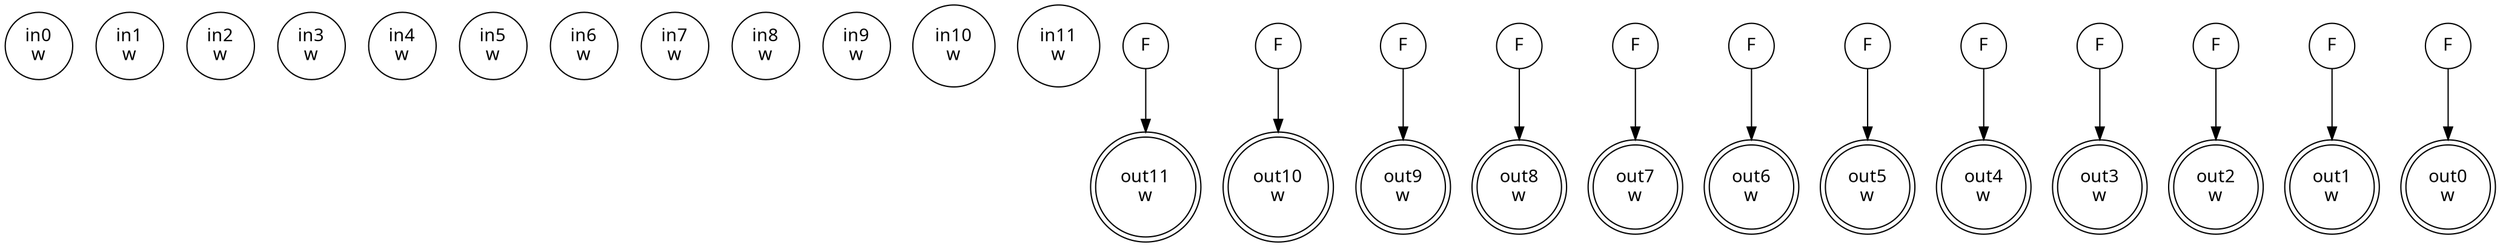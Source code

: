 digraph circuit{
	node [style = filled, fillcolor = white,shape=rect, fontname=geneva]
	g0 [label="in0\nw",shape=circle,fillcolor=white]
	g1 [label="in1\nw",shape=circle,fillcolor=white]
	g2 [label="in2\nw",shape=circle,fillcolor=white]
	g3 [label="in3\nw",shape=circle,fillcolor=white]
	g4 [label="in4\nw",shape=circle,fillcolor=white]
	g5 [label="in5\nw",shape=circle,fillcolor=white]
	g6 [label="in6\nw",shape=circle,fillcolor=white]
	g7 [label="in7\nw",shape=circle,fillcolor=white]
	g8 [label="in8\nw",shape=circle,fillcolor=white]
	g9 [label="in9\nw",shape=circle,fillcolor=white]
	g10 [label="in10\nw",shape=circle,fillcolor=white]
	g11 [label="in11\nw",shape=circle,fillcolor=white]
	g12 [label="F",shape=circle,fillcolor=white]
	g13 [label="F",shape=circle,fillcolor=white]
	g14 [label="F",shape=circle,fillcolor=white]
	g15 [label="F",shape=circle,fillcolor=white]
	g16 [label="F",shape=circle,fillcolor=white]
	g17 [label="F",shape=circle,fillcolor=white]
	g18 [label="F",shape=circle,fillcolor=white]
	g19 [label="F",shape=circle,fillcolor=white]
	g20 [label="F",shape=circle,fillcolor=white]
	g21 [label="F",shape=circle,fillcolor=white]
	g22 [label="F",shape=circle,fillcolor=white]
	g23 [label="F",shape=circle,fillcolor=white]
	g24 [label="out0\nw",shape=doublecircle,fillcolor=white]
	g25 [label="out1\nw",shape=doublecircle,fillcolor=white]
	g26 [label="out2\nw",shape=doublecircle,fillcolor=white]
	g27 [label="out3\nw",shape=doublecircle,fillcolor=white]
	g28 [label="out4\nw",shape=doublecircle,fillcolor=white]
	g29 [label="out5\nw",shape=doublecircle,fillcolor=white]
	g30 [label="out6\nw",shape=doublecircle,fillcolor=white]
	g31 [label="out7\nw",shape=doublecircle,fillcolor=white]
	g32 [label="out8\nw",shape=doublecircle,fillcolor=white]
	g33 [label="out9\nw",shape=doublecircle,fillcolor=white]
	g34 [label="out10\nw",shape=doublecircle,fillcolor=white]
	g35 [label="out11\nw",shape=doublecircle,fillcolor=white]
	edge [fontname=Geneva,fontcolor=forestgreen]
	g12->g35
	g13->g34
	g14->g33
	g15->g32
	g16->g31
	g17->g30
	g18->g29
	g19->g28
	g20->g27
	g21->g26
	g22->g25
	g23->g24
}
